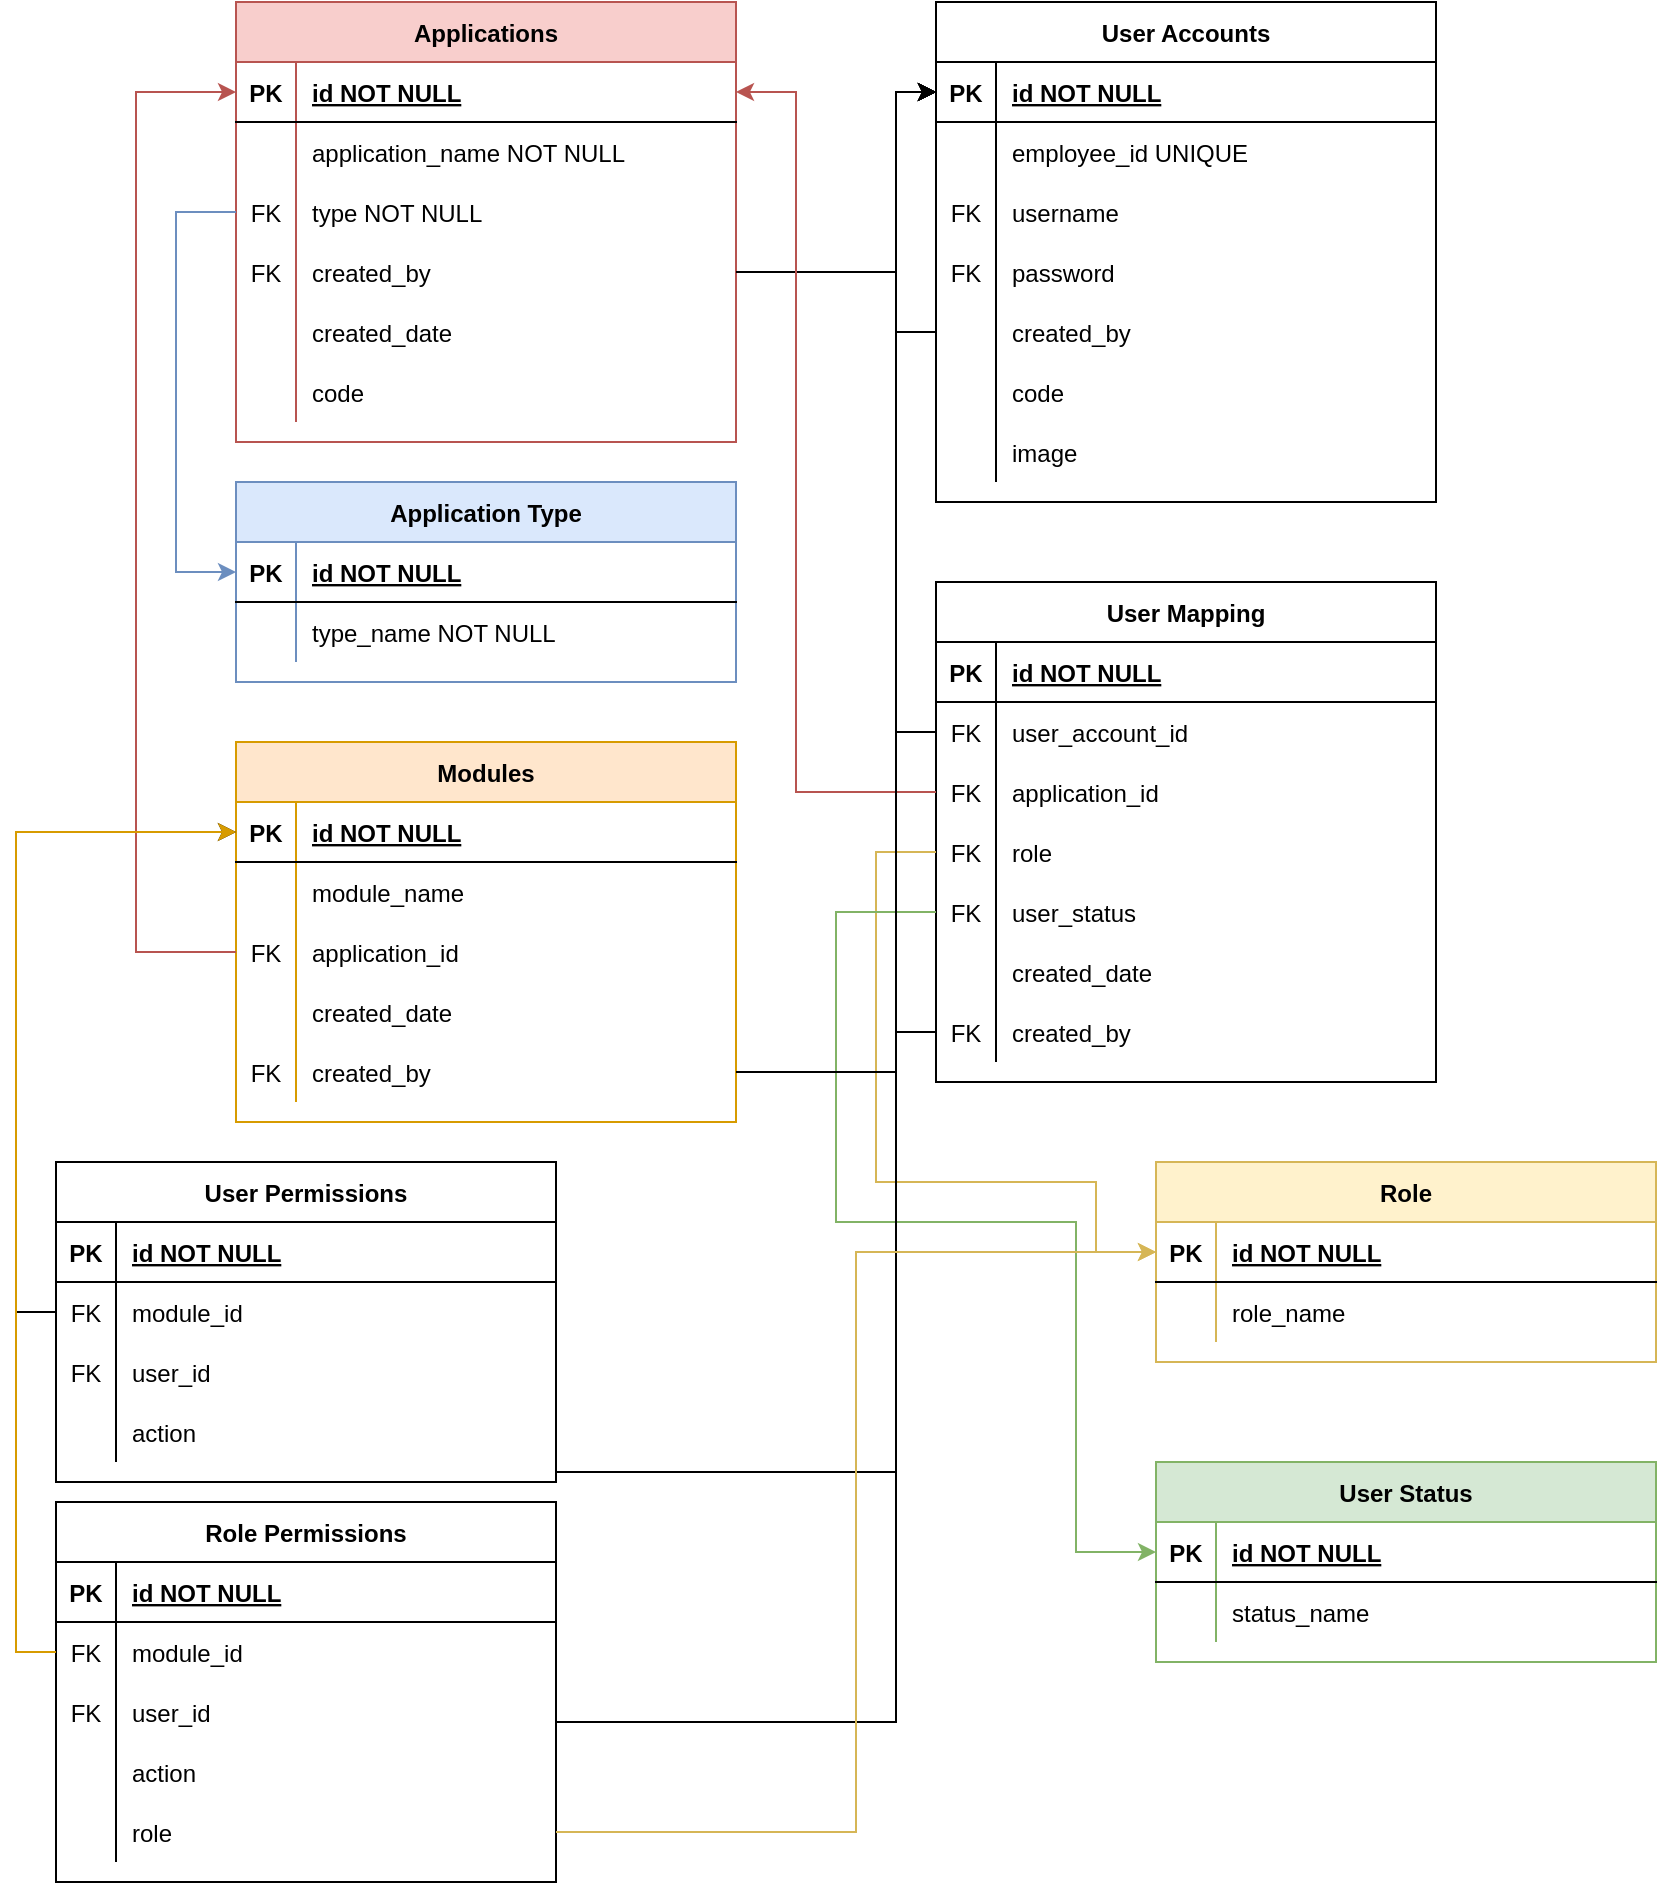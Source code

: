 <mxfile version="22.0.1" type="github">
  <diagram id="R2lEEEUBdFMjLlhIrx00" name="Page-1">
    <mxGraphModel dx="1434" dy="796" grid="1" gridSize="10" guides="1" tooltips="1" connect="1" arrows="1" fold="1" page="1" pageScale="1" pageWidth="850" pageHeight="1100" math="0" shadow="0" extFonts="Permanent Marker^https://fonts.googleapis.com/css?family=Permanent+Marker">
      <root>
        <mxCell id="0" />
        <mxCell id="1" parent="0" />
        <mxCell id="C-vyLk0tnHw3VtMMgP7b-23" value="Applications" style="shape=table;startSize=30;container=1;collapsible=1;childLayout=tableLayout;fixedRows=1;rowLines=0;fontStyle=1;align=center;resizeLast=1;fillColor=#f8cecc;strokeColor=#b85450;" parent="1" vertex="1">
          <mxGeometry x="125" y="80" width="250" height="220" as="geometry" />
        </mxCell>
        <mxCell id="C-vyLk0tnHw3VtMMgP7b-24" value="" style="shape=partialRectangle;collapsible=0;dropTarget=0;pointerEvents=0;fillColor=none;points=[[0,0.5],[1,0.5]];portConstraint=eastwest;top=0;left=0;right=0;bottom=1;" parent="C-vyLk0tnHw3VtMMgP7b-23" vertex="1">
          <mxGeometry y="30" width="250" height="30" as="geometry" />
        </mxCell>
        <mxCell id="C-vyLk0tnHw3VtMMgP7b-25" value="PK" style="shape=partialRectangle;overflow=hidden;connectable=0;fillColor=none;top=0;left=0;bottom=0;right=0;fontStyle=1;" parent="C-vyLk0tnHw3VtMMgP7b-24" vertex="1">
          <mxGeometry width="30" height="30" as="geometry">
            <mxRectangle width="30" height="30" as="alternateBounds" />
          </mxGeometry>
        </mxCell>
        <mxCell id="C-vyLk0tnHw3VtMMgP7b-26" value="id NOT NULL" style="shape=partialRectangle;overflow=hidden;connectable=0;fillColor=none;top=0;left=0;bottom=0;right=0;align=left;spacingLeft=6;fontStyle=5;" parent="C-vyLk0tnHw3VtMMgP7b-24" vertex="1">
          <mxGeometry x="30" width="220" height="30" as="geometry">
            <mxRectangle width="220" height="30" as="alternateBounds" />
          </mxGeometry>
        </mxCell>
        <mxCell id="C-vyLk0tnHw3VtMMgP7b-27" value="" style="shape=partialRectangle;collapsible=0;dropTarget=0;pointerEvents=0;fillColor=none;points=[[0,0.5],[1,0.5]];portConstraint=eastwest;top=0;left=0;right=0;bottom=0;" parent="C-vyLk0tnHw3VtMMgP7b-23" vertex="1">
          <mxGeometry y="60" width="250" height="30" as="geometry" />
        </mxCell>
        <mxCell id="C-vyLk0tnHw3VtMMgP7b-28" value="" style="shape=partialRectangle;overflow=hidden;connectable=0;fillColor=none;top=0;left=0;bottom=0;right=0;" parent="C-vyLk0tnHw3VtMMgP7b-27" vertex="1">
          <mxGeometry width="30" height="30" as="geometry">
            <mxRectangle width="30" height="30" as="alternateBounds" />
          </mxGeometry>
        </mxCell>
        <mxCell id="C-vyLk0tnHw3VtMMgP7b-29" value="application_name NOT NULL" style="shape=partialRectangle;overflow=hidden;connectable=0;fillColor=none;top=0;left=0;bottom=0;right=0;align=left;spacingLeft=6;" parent="C-vyLk0tnHw3VtMMgP7b-27" vertex="1">
          <mxGeometry x="30" width="220" height="30" as="geometry">
            <mxRectangle width="220" height="30" as="alternateBounds" />
          </mxGeometry>
        </mxCell>
        <mxCell id="BqnYQAbxCOTtQg40tBCs-1" value="" style="shape=partialRectangle;collapsible=0;dropTarget=0;pointerEvents=0;fillColor=none;points=[[0,0.5],[1,0.5]];portConstraint=eastwest;top=0;left=0;right=0;bottom=0;" vertex="1" parent="C-vyLk0tnHw3VtMMgP7b-23">
          <mxGeometry y="90" width="250" height="30" as="geometry" />
        </mxCell>
        <mxCell id="BqnYQAbxCOTtQg40tBCs-2" value="FK" style="shape=partialRectangle;overflow=hidden;connectable=0;fillColor=none;top=0;left=0;bottom=0;right=0;" vertex="1" parent="BqnYQAbxCOTtQg40tBCs-1">
          <mxGeometry width="30" height="30" as="geometry">
            <mxRectangle width="30" height="30" as="alternateBounds" />
          </mxGeometry>
        </mxCell>
        <mxCell id="BqnYQAbxCOTtQg40tBCs-3" value="type NOT NULL" style="shape=partialRectangle;overflow=hidden;connectable=0;fillColor=none;top=0;left=0;bottom=0;right=0;align=left;spacingLeft=6;" vertex="1" parent="BqnYQAbxCOTtQg40tBCs-1">
          <mxGeometry x="30" width="220" height="30" as="geometry">
            <mxRectangle width="220" height="30" as="alternateBounds" />
          </mxGeometry>
        </mxCell>
        <mxCell id="BqnYQAbxCOTtQg40tBCs-15" value="" style="shape=partialRectangle;collapsible=0;dropTarget=0;pointerEvents=0;fillColor=none;points=[[0,0.5],[1,0.5]];portConstraint=eastwest;top=0;left=0;right=0;bottom=0;" vertex="1" parent="C-vyLk0tnHw3VtMMgP7b-23">
          <mxGeometry y="120" width="250" height="30" as="geometry" />
        </mxCell>
        <mxCell id="BqnYQAbxCOTtQg40tBCs-16" value="FK" style="shape=partialRectangle;overflow=hidden;connectable=0;fillColor=none;top=0;left=0;bottom=0;right=0;" vertex="1" parent="BqnYQAbxCOTtQg40tBCs-15">
          <mxGeometry width="30" height="30" as="geometry">
            <mxRectangle width="30" height="30" as="alternateBounds" />
          </mxGeometry>
        </mxCell>
        <mxCell id="BqnYQAbxCOTtQg40tBCs-17" value="created_by" style="shape=partialRectangle;overflow=hidden;connectable=0;fillColor=none;top=0;left=0;bottom=0;right=0;align=left;spacingLeft=6;" vertex="1" parent="BqnYQAbxCOTtQg40tBCs-15">
          <mxGeometry x="30" width="220" height="30" as="geometry">
            <mxRectangle width="220" height="30" as="alternateBounds" />
          </mxGeometry>
        </mxCell>
        <mxCell id="BqnYQAbxCOTtQg40tBCs-18" value="" style="shape=partialRectangle;collapsible=0;dropTarget=0;pointerEvents=0;fillColor=none;points=[[0,0.5],[1,0.5]];portConstraint=eastwest;top=0;left=0;right=0;bottom=0;" vertex="1" parent="C-vyLk0tnHw3VtMMgP7b-23">
          <mxGeometry y="150" width="250" height="30" as="geometry" />
        </mxCell>
        <mxCell id="BqnYQAbxCOTtQg40tBCs-19" value="" style="shape=partialRectangle;overflow=hidden;connectable=0;fillColor=none;top=0;left=0;bottom=0;right=0;" vertex="1" parent="BqnYQAbxCOTtQg40tBCs-18">
          <mxGeometry width="30" height="30" as="geometry">
            <mxRectangle width="30" height="30" as="alternateBounds" />
          </mxGeometry>
        </mxCell>
        <mxCell id="BqnYQAbxCOTtQg40tBCs-20" value="created_date" style="shape=partialRectangle;overflow=hidden;connectable=0;fillColor=none;top=0;left=0;bottom=0;right=0;align=left;spacingLeft=6;" vertex="1" parent="BqnYQAbxCOTtQg40tBCs-18">
          <mxGeometry x="30" width="220" height="30" as="geometry">
            <mxRectangle width="220" height="30" as="alternateBounds" />
          </mxGeometry>
        </mxCell>
        <mxCell id="BqnYQAbxCOTtQg40tBCs-21" value="" style="shape=partialRectangle;collapsible=0;dropTarget=0;pointerEvents=0;fillColor=none;points=[[0,0.5],[1,0.5]];portConstraint=eastwest;top=0;left=0;right=0;bottom=0;" vertex="1" parent="C-vyLk0tnHw3VtMMgP7b-23">
          <mxGeometry y="180" width="250" height="30" as="geometry" />
        </mxCell>
        <mxCell id="BqnYQAbxCOTtQg40tBCs-22" value="" style="shape=partialRectangle;overflow=hidden;connectable=0;fillColor=none;top=0;left=0;bottom=0;right=0;" vertex="1" parent="BqnYQAbxCOTtQg40tBCs-21">
          <mxGeometry width="30" height="30" as="geometry">
            <mxRectangle width="30" height="30" as="alternateBounds" />
          </mxGeometry>
        </mxCell>
        <mxCell id="BqnYQAbxCOTtQg40tBCs-23" value="code" style="shape=partialRectangle;overflow=hidden;connectable=0;fillColor=none;top=0;left=0;bottom=0;right=0;align=left;spacingLeft=6;" vertex="1" parent="BqnYQAbxCOTtQg40tBCs-21">
          <mxGeometry x="30" width="220" height="30" as="geometry">
            <mxRectangle width="220" height="30" as="alternateBounds" />
          </mxGeometry>
        </mxCell>
        <mxCell id="BqnYQAbxCOTtQg40tBCs-4" value="Application Type" style="shape=table;startSize=30;container=1;collapsible=1;childLayout=tableLayout;fixedRows=1;rowLines=0;fontStyle=1;align=center;resizeLast=1;fillColor=#dae8fc;strokeColor=#6c8ebf;" vertex="1" parent="1">
          <mxGeometry x="125" y="320" width="250" height="100" as="geometry" />
        </mxCell>
        <mxCell id="BqnYQAbxCOTtQg40tBCs-5" value="" style="shape=partialRectangle;collapsible=0;dropTarget=0;pointerEvents=0;fillColor=none;points=[[0,0.5],[1,0.5]];portConstraint=eastwest;top=0;left=0;right=0;bottom=1;" vertex="1" parent="BqnYQAbxCOTtQg40tBCs-4">
          <mxGeometry y="30" width="250" height="30" as="geometry" />
        </mxCell>
        <mxCell id="BqnYQAbxCOTtQg40tBCs-6" value="PK" style="shape=partialRectangle;overflow=hidden;connectable=0;fillColor=none;top=0;left=0;bottom=0;right=0;fontStyle=1;" vertex="1" parent="BqnYQAbxCOTtQg40tBCs-5">
          <mxGeometry width="30" height="30" as="geometry">
            <mxRectangle width="30" height="30" as="alternateBounds" />
          </mxGeometry>
        </mxCell>
        <mxCell id="BqnYQAbxCOTtQg40tBCs-7" value="id NOT NULL" style="shape=partialRectangle;overflow=hidden;connectable=0;fillColor=none;top=0;left=0;bottom=0;right=0;align=left;spacingLeft=6;fontStyle=5;" vertex="1" parent="BqnYQAbxCOTtQg40tBCs-5">
          <mxGeometry x="30" width="220" height="30" as="geometry">
            <mxRectangle width="220" height="30" as="alternateBounds" />
          </mxGeometry>
        </mxCell>
        <mxCell id="BqnYQAbxCOTtQg40tBCs-8" value="" style="shape=partialRectangle;collapsible=0;dropTarget=0;pointerEvents=0;fillColor=none;points=[[0,0.5],[1,0.5]];portConstraint=eastwest;top=0;left=0;right=0;bottom=0;" vertex="1" parent="BqnYQAbxCOTtQg40tBCs-4">
          <mxGeometry y="60" width="250" height="30" as="geometry" />
        </mxCell>
        <mxCell id="BqnYQAbxCOTtQg40tBCs-9" value="" style="shape=partialRectangle;overflow=hidden;connectable=0;fillColor=none;top=0;left=0;bottom=0;right=0;" vertex="1" parent="BqnYQAbxCOTtQg40tBCs-8">
          <mxGeometry width="30" height="30" as="geometry">
            <mxRectangle width="30" height="30" as="alternateBounds" />
          </mxGeometry>
        </mxCell>
        <mxCell id="BqnYQAbxCOTtQg40tBCs-10" value="type_name NOT NULL" style="shape=partialRectangle;overflow=hidden;connectable=0;fillColor=none;top=0;left=0;bottom=0;right=0;align=left;spacingLeft=6;" vertex="1" parent="BqnYQAbxCOTtQg40tBCs-8">
          <mxGeometry x="30" width="220" height="30" as="geometry">
            <mxRectangle width="220" height="30" as="alternateBounds" />
          </mxGeometry>
        </mxCell>
        <mxCell id="BqnYQAbxCOTtQg40tBCs-14" style="edgeStyle=orthogonalEdgeStyle;rounded=0;orthogonalLoop=1;jettySize=auto;html=1;exitX=0;exitY=0.5;exitDx=0;exitDy=0;entryX=0;entryY=0.5;entryDx=0;entryDy=0;fillColor=#dae8fc;strokeColor=#6c8ebf;" edge="1" parent="1" source="BqnYQAbxCOTtQg40tBCs-1" target="BqnYQAbxCOTtQg40tBCs-5">
          <mxGeometry relative="1" as="geometry">
            <Array as="points">
              <mxPoint x="95" y="185" />
              <mxPoint x="95" y="365" />
            </Array>
          </mxGeometry>
        </mxCell>
        <mxCell id="BqnYQAbxCOTtQg40tBCs-32" value="User Accounts" style="shape=table;startSize=30;container=1;collapsible=1;childLayout=tableLayout;fixedRows=1;rowLines=0;fontStyle=1;align=center;resizeLast=1;" vertex="1" parent="1">
          <mxGeometry x="475" y="80" width="250" height="250" as="geometry" />
        </mxCell>
        <mxCell id="BqnYQAbxCOTtQg40tBCs-33" value="" style="shape=partialRectangle;collapsible=0;dropTarget=0;pointerEvents=0;fillColor=none;points=[[0,0.5],[1,0.5]];portConstraint=eastwest;top=0;left=0;right=0;bottom=1;" vertex="1" parent="BqnYQAbxCOTtQg40tBCs-32">
          <mxGeometry y="30" width="250" height="30" as="geometry" />
        </mxCell>
        <mxCell id="BqnYQAbxCOTtQg40tBCs-34" value="PK" style="shape=partialRectangle;overflow=hidden;connectable=0;fillColor=none;top=0;left=0;bottom=0;right=0;fontStyle=1;" vertex="1" parent="BqnYQAbxCOTtQg40tBCs-33">
          <mxGeometry width="30" height="30" as="geometry">
            <mxRectangle width="30" height="30" as="alternateBounds" />
          </mxGeometry>
        </mxCell>
        <mxCell id="BqnYQAbxCOTtQg40tBCs-35" value="id NOT NULL" style="shape=partialRectangle;overflow=hidden;connectable=0;fillColor=none;top=0;left=0;bottom=0;right=0;align=left;spacingLeft=6;fontStyle=5;" vertex="1" parent="BqnYQAbxCOTtQg40tBCs-33">
          <mxGeometry x="30" width="220" height="30" as="geometry">
            <mxRectangle width="220" height="30" as="alternateBounds" />
          </mxGeometry>
        </mxCell>
        <mxCell id="BqnYQAbxCOTtQg40tBCs-36" value="" style="shape=partialRectangle;collapsible=0;dropTarget=0;pointerEvents=0;fillColor=none;points=[[0,0.5],[1,0.5]];portConstraint=eastwest;top=0;left=0;right=0;bottom=0;" vertex="1" parent="BqnYQAbxCOTtQg40tBCs-32">
          <mxGeometry y="60" width="250" height="30" as="geometry" />
        </mxCell>
        <mxCell id="BqnYQAbxCOTtQg40tBCs-37" value="" style="shape=partialRectangle;overflow=hidden;connectable=0;fillColor=none;top=0;left=0;bottom=0;right=0;" vertex="1" parent="BqnYQAbxCOTtQg40tBCs-36">
          <mxGeometry width="30" height="30" as="geometry">
            <mxRectangle width="30" height="30" as="alternateBounds" />
          </mxGeometry>
        </mxCell>
        <mxCell id="BqnYQAbxCOTtQg40tBCs-38" value="employee_id UNIQUE" style="shape=partialRectangle;overflow=hidden;connectable=0;fillColor=none;top=0;left=0;bottom=0;right=0;align=left;spacingLeft=6;" vertex="1" parent="BqnYQAbxCOTtQg40tBCs-36">
          <mxGeometry x="30" width="220" height="30" as="geometry">
            <mxRectangle width="220" height="30" as="alternateBounds" />
          </mxGeometry>
        </mxCell>
        <mxCell id="BqnYQAbxCOTtQg40tBCs-39" value="" style="shape=partialRectangle;collapsible=0;dropTarget=0;pointerEvents=0;fillColor=none;points=[[0,0.5],[1,0.5]];portConstraint=eastwest;top=0;left=0;right=0;bottom=0;" vertex="1" parent="BqnYQAbxCOTtQg40tBCs-32">
          <mxGeometry y="90" width="250" height="30" as="geometry" />
        </mxCell>
        <mxCell id="BqnYQAbxCOTtQg40tBCs-40" value="FK" style="shape=partialRectangle;overflow=hidden;connectable=0;fillColor=none;top=0;left=0;bottom=0;right=0;" vertex="1" parent="BqnYQAbxCOTtQg40tBCs-39">
          <mxGeometry width="30" height="30" as="geometry">
            <mxRectangle width="30" height="30" as="alternateBounds" />
          </mxGeometry>
        </mxCell>
        <mxCell id="BqnYQAbxCOTtQg40tBCs-41" value="username    " style="shape=partialRectangle;overflow=hidden;connectable=0;fillColor=none;top=0;left=0;bottom=0;right=0;align=left;spacingLeft=6;" vertex="1" parent="BqnYQAbxCOTtQg40tBCs-39">
          <mxGeometry x="30" width="220" height="30" as="geometry">
            <mxRectangle width="220" height="30" as="alternateBounds" />
          </mxGeometry>
        </mxCell>
        <mxCell id="BqnYQAbxCOTtQg40tBCs-42" value="" style="shape=partialRectangle;collapsible=0;dropTarget=0;pointerEvents=0;fillColor=none;points=[[0,0.5],[1,0.5]];portConstraint=eastwest;top=0;left=0;right=0;bottom=0;" vertex="1" parent="BqnYQAbxCOTtQg40tBCs-32">
          <mxGeometry y="120" width="250" height="30" as="geometry" />
        </mxCell>
        <mxCell id="BqnYQAbxCOTtQg40tBCs-43" value="FK" style="shape=partialRectangle;overflow=hidden;connectable=0;fillColor=none;top=0;left=0;bottom=0;right=0;" vertex="1" parent="BqnYQAbxCOTtQg40tBCs-42">
          <mxGeometry width="30" height="30" as="geometry">
            <mxRectangle width="30" height="30" as="alternateBounds" />
          </mxGeometry>
        </mxCell>
        <mxCell id="BqnYQAbxCOTtQg40tBCs-44" value="password" style="shape=partialRectangle;overflow=hidden;connectable=0;fillColor=none;top=0;left=0;bottom=0;right=0;align=left;spacingLeft=6;" vertex="1" parent="BqnYQAbxCOTtQg40tBCs-42">
          <mxGeometry x="30" width="220" height="30" as="geometry">
            <mxRectangle width="220" height="30" as="alternateBounds" />
          </mxGeometry>
        </mxCell>
        <mxCell id="BqnYQAbxCOTtQg40tBCs-45" value="" style="shape=partialRectangle;collapsible=0;dropTarget=0;pointerEvents=0;fillColor=none;points=[[0,0.5],[1,0.5]];portConstraint=eastwest;top=0;left=0;right=0;bottom=0;" vertex="1" parent="BqnYQAbxCOTtQg40tBCs-32">
          <mxGeometry y="150" width="250" height="30" as="geometry" />
        </mxCell>
        <mxCell id="BqnYQAbxCOTtQg40tBCs-46" value="" style="shape=partialRectangle;overflow=hidden;connectable=0;fillColor=none;top=0;left=0;bottom=0;right=0;" vertex="1" parent="BqnYQAbxCOTtQg40tBCs-45">
          <mxGeometry width="30" height="30" as="geometry">
            <mxRectangle width="30" height="30" as="alternateBounds" />
          </mxGeometry>
        </mxCell>
        <mxCell id="BqnYQAbxCOTtQg40tBCs-47" value="created_by" style="shape=partialRectangle;overflow=hidden;connectable=0;fillColor=none;top=0;left=0;bottom=0;right=0;align=left;spacingLeft=6;" vertex="1" parent="BqnYQAbxCOTtQg40tBCs-45">
          <mxGeometry x="30" width="220" height="30" as="geometry">
            <mxRectangle width="220" height="30" as="alternateBounds" />
          </mxGeometry>
        </mxCell>
        <mxCell id="BqnYQAbxCOTtQg40tBCs-48" value="" style="shape=partialRectangle;collapsible=0;dropTarget=0;pointerEvents=0;fillColor=none;points=[[0,0.5],[1,0.5]];portConstraint=eastwest;top=0;left=0;right=0;bottom=0;" vertex="1" parent="BqnYQAbxCOTtQg40tBCs-32">
          <mxGeometry y="180" width="250" height="30" as="geometry" />
        </mxCell>
        <mxCell id="BqnYQAbxCOTtQg40tBCs-49" value="" style="shape=partialRectangle;overflow=hidden;connectable=0;fillColor=none;top=0;left=0;bottom=0;right=0;" vertex="1" parent="BqnYQAbxCOTtQg40tBCs-48">
          <mxGeometry width="30" height="30" as="geometry">
            <mxRectangle width="30" height="30" as="alternateBounds" />
          </mxGeometry>
        </mxCell>
        <mxCell id="BqnYQAbxCOTtQg40tBCs-50" value="code" style="shape=partialRectangle;overflow=hidden;connectable=0;fillColor=none;top=0;left=0;bottom=0;right=0;align=left;spacingLeft=6;" vertex="1" parent="BqnYQAbxCOTtQg40tBCs-48">
          <mxGeometry x="30" width="220" height="30" as="geometry">
            <mxRectangle width="220" height="30" as="alternateBounds" />
          </mxGeometry>
        </mxCell>
        <mxCell id="BqnYQAbxCOTtQg40tBCs-54" value="" style="shape=partialRectangle;collapsible=0;dropTarget=0;pointerEvents=0;fillColor=none;points=[[0,0.5],[1,0.5]];portConstraint=eastwest;top=0;left=0;right=0;bottom=0;" vertex="1" parent="BqnYQAbxCOTtQg40tBCs-32">
          <mxGeometry y="210" width="250" height="30" as="geometry" />
        </mxCell>
        <mxCell id="BqnYQAbxCOTtQg40tBCs-55" value="" style="shape=partialRectangle;overflow=hidden;connectable=0;fillColor=none;top=0;left=0;bottom=0;right=0;" vertex="1" parent="BqnYQAbxCOTtQg40tBCs-54">
          <mxGeometry width="30" height="30" as="geometry">
            <mxRectangle width="30" height="30" as="alternateBounds" />
          </mxGeometry>
        </mxCell>
        <mxCell id="BqnYQAbxCOTtQg40tBCs-56" value="image" style="shape=partialRectangle;overflow=hidden;connectable=0;fillColor=none;top=0;left=0;bottom=0;right=0;align=left;spacingLeft=6;" vertex="1" parent="BqnYQAbxCOTtQg40tBCs-54">
          <mxGeometry x="30" width="220" height="30" as="geometry">
            <mxRectangle width="220" height="30" as="alternateBounds" />
          </mxGeometry>
        </mxCell>
        <mxCell id="BqnYQAbxCOTtQg40tBCs-53" style="edgeStyle=orthogonalEdgeStyle;rounded=0;orthogonalLoop=1;jettySize=auto;html=1;exitX=0;exitY=0.5;exitDx=0;exitDy=0;entryX=0;entryY=0.5;entryDx=0;entryDy=0;" edge="1" parent="1" source="BqnYQAbxCOTtQg40tBCs-45" target="BqnYQAbxCOTtQg40tBCs-33">
          <mxGeometry relative="1" as="geometry" />
        </mxCell>
        <mxCell id="BqnYQAbxCOTtQg40tBCs-51" style="edgeStyle=orthogonalEdgeStyle;rounded=0;orthogonalLoop=1;jettySize=auto;html=1;exitX=1;exitY=0.5;exitDx=0;exitDy=0;entryX=0;entryY=0.5;entryDx=0;entryDy=0;" edge="1" parent="1" source="BqnYQAbxCOTtQg40tBCs-15" target="BqnYQAbxCOTtQg40tBCs-33">
          <mxGeometry relative="1" as="geometry">
            <Array as="points">
              <mxPoint x="455" y="215" />
              <mxPoint x="455" y="125" />
            </Array>
          </mxGeometry>
        </mxCell>
        <mxCell id="BqnYQAbxCOTtQg40tBCs-57" value="User Mapping" style="shape=table;startSize=30;container=1;collapsible=1;childLayout=tableLayout;fixedRows=1;rowLines=0;fontStyle=1;align=center;resizeLast=1;" vertex="1" parent="1">
          <mxGeometry x="475" y="370" width="250" height="250" as="geometry" />
        </mxCell>
        <mxCell id="BqnYQAbxCOTtQg40tBCs-58" value="" style="shape=partialRectangle;collapsible=0;dropTarget=0;pointerEvents=0;fillColor=none;points=[[0,0.5],[1,0.5]];portConstraint=eastwest;top=0;left=0;right=0;bottom=1;" vertex="1" parent="BqnYQAbxCOTtQg40tBCs-57">
          <mxGeometry y="30" width="250" height="30" as="geometry" />
        </mxCell>
        <mxCell id="BqnYQAbxCOTtQg40tBCs-59" value="PK" style="shape=partialRectangle;overflow=hidden;connectable=0;fillColor=none;top=0;left=0;bottom=0;right=0;fontStyle=1;" vertex="1" parent="BqnYQAbxCOTtQg40tBCs-58">
          <mxGeometry width="30" height="30" as="geometry">
            <mxRectangle width="30" height="30" as="alternateBounds" />
          </mxGeometry>
        </mxCell>
        <mxCell id="BqnYQAbxCOTtQg40tBCs-60" value="id NOT NULL" style="shape=partialRectangle;overflow=hidden;connectable=0;fillColor=none;top=0;left=0;bottom=0;right=0;align=left;spacingLeft=6;fontStyle=5;" vertex="1" parent="BqnYQAbxCOTtQg40tBCs-58">
          <mxGeometry x="30" width="220" height="30" as="geometry">
            <mxRectangle width="220" height="30" as="alternateBounds" />
          </mxGeometry>
        </mxCell>
        <mxCell id="BqnYQAbxCOTtQg40tBCs-61" value="" style="shape=partialRectangle;collapsible=0;dropTarget=0;pointerEvents=0;fillColor=none;points=[[0,0.5],[1,0.5]];portConstraint=eastwest;top=0;left=0;right=0;bottom=0;" vertex="1" parent="BqnYQAbxCOTtQg40tBCs-57">
          <mxGeometry y="60" width="250" height="30" as="geometry" />
        </mxCell>
        <mxCell id="BqnYQAbxCOTtQg40tBCs-62" value="FK" style="shape=partialRectangle;overflow=hidden;connectable=0;fillColor=none;top=0;left=0;bottom=0;right=0;" vertex="1" parent="BqnYQAbxCOTtQg40tBCs-61">
          <mxGeometry width="30" height="30" as="geometry">
            <mxRectangle width="30" height="30" as="alternateBounds" />
          </mxGeometry>
        </mxCell>
        <mxCell id="BqnYQAbxCOTtQg40tBCs-63" value="user_account_id" style="shape=partialRectangle;overflow=hidden;connectable=0;fillColor=none;top=0;left=0;bottom=0;right=0;align=left;spacingLeft=6;" vertex="1" parent="BqnYQAbxCOTtQg40tBCs-61">
          <mxGeometry x="30" width="220" height="30" as="geometry">
            <mxRectangle width="220" height="30" as="alternateBounds" />
          </mxGeometry>
        </mxCell>
        <mxCell id="BqnYQAbxCOTtQg40tBCs-64" value="" style="shape=partialRectangle;collapsible=0;dropTarget=0;pointerEvents=0;fillColor=none;points=[[0,0.5],[1,0.5]];portConstraint=eastwest;top=0;left=0;right=0;bottom=0;" vertex="1" parent="BqnYQAbxCOTtQg40tBCs-57">
          <mxGeometry y="90" width="250" height="30" as="geometry" />
        </mxCell>
        <mxCell id="BqnYQAbxCOTtQg40tBCs-65" value="FK" style="shape=partialRectangle;overflow=hidden;connectable=0;fillColor=none;top=0;left=0;bottom=0;right=0;" vertex="1" parent="BqnYQAbxCOTtQg40tBCs-64">
          <mxGeometry width="30" height="30" as="geometry">
            <mxRectangle width="30" height="30" as="alternateBounds" />
          </mxGeometry>
        </mxCell>
        <mxCell id="BqnYQAbxCOTtQg40tBCs-66" value="application_id" style="shape=partialRectangle;overflow=hidden;connectable=0;fillColor=none;top=0;left=0;bottom=0;right=0;align=left;spacingLeft=6;" vertex="1" parent="BqnYQAbxCOTtQg40tBCs-64">
          <mxGeometry x="30" width="220" height="30" as="geometry">
            <mxRectangle width="220" height="30" as="alternateBounds" />
          </mxGeometry>
        </mxCell>
        <mxCell id="BqnYQAbxCOTtQg40tBCs-67" value="" style="shape=partialRectangle;collapsible=0;dropTarget=0;pointerEvents=0;fillColor=none;points=[[0,0.5],[1,0.5]];portConstraint=eastwest;top=0;left=0;right=0;bottom=0;" vertex="1" parent="BqnYQAbxCOTtQg40tBCs-57">
          <mxGeometry y="120" width="250" height="30" as="geometry" />
        </mxCell>
        <mxCell id="BqnYQAbxCOTtQg40tBCs-68" value="FK" style="shape=partialRectangle;overflow=hidden;connectable=0;fillColor=none;top=0;left=0;bottom=0;right=0;" vertex="1" parent="BqnYQAbxCOTtQg40tBCs-67">
          <mxGeometry width="30" height="30" as="geometry">
            <mxRectangle width="30" height="30" as="alternateBounds" />
          </mxGeometry>
        </mxCell>
        <mxCell id="BqnYQAbxCOTtQg40tBCs-69" value="role" style="shape=partialRectangle;overflow=hidden;connectable=0;fillColor=none;top=0;left=0;bottom=0;right=0;align=left;spacingLeft=6;" vertex="1" parent="BqnYQAbxCOTtQg40tBCs-67">
          <mxGeometry x="30" width="220" height="30" as="geometry">
            <mxRectangle width="220" height="30" as="alternateBounds" />
          </mxGeometry>
        </mxCell>
        <mxCell id="BqnYQAbxCOTtQg40tBCs-70" value="" style="shape=partialRectangle;collapsible=0;dropTarget=0;pointerEvents=0;fillColor=none;points=[[0,0.5],[1,0.5]];portConstraint=eastwest;top=0;left=0;right=0;bottom=0;" vertex="1" parent="BqnYQAbxCOTtQg40tBCs-57">
          <mxGeometry y="150" width="250" height="30" as="geometry" />
        </mxCell>
        <mxCell id="BqnYQAbxCOTtQg40tBCs-71" value="FK" style="shape=partialRectangle;overflow=hidden;connectable=0;fillColor=none;top=0;left=0;bottom=0;right=0;" vertex="1" parent="BqnYQAbxCOTtQg40tBCs-70">
          <mxGeometry width="30" height="30" as="geometry">
            <mxRectangle width="30" height="30" as="alternateBounds" />
          </mxGeometry>
        </mxCell>
        <mxCell id="BqnYQAbxCOTtQg40tBCs-72" value="user_status" style="shape=partialRectangle;overflow=hidden;connectable=0;fillColor=none;top=0;left=0;bottom=0;right=0;align=left;spacingLeft=6;" vertex="1" parent="BqnYQAbxCOTtQg40tBCs-70">
          <mxGeometry x="30" width="220" height="30" as="geometry">
            <mxRectangle width="220" height="30" as="alternateBounds" />
          </mxGeometry>
        </mxCell>
        <mxCell id="BqnYQAbxCOTtQg40tBCs-73" value="" style="shape=partialRectangle;collapsible=0;dropTarget=0;pointerEvents=0;fillColor=none;points=[[0,0.5],[1,0.5]];portConstraint=eastwest;top=0;left=0;right=0;bottom=0;" vertex="1" parent="BqnYQAbxCOTtQg40tBCs-57">
          <mxGeometry y="180" width="250" height="30" as="geometry" />
        </mxCell>
        <mxCell id="BqnYQAbxCOTtQg40tBCs-74" value="" style="shape=partialRectangle;overflow=hidden;connectable=0;fillColor=none;top=0;left=0;bottom=0;right=0;" vertex="1" parent="BqnYQAbxCOTtQg40tBCs-73">
          <mxGeometry width="30" height="30" as="geometry">
            <mxRectangle width="30" height="30" as="alternateBounds" />
          </mxGeometry>
        </mxCell>
        <mxCell id="BqnYQAbxCOTtQg40tBCs-75" value="created_date" style="shape=partialRectangle;overflow=hidden;connectable=0;fillColor=none;top=0;left=0;bottom=0;right=0;align=left;spacingLeft=6;" vertex="1" parent="BqnYQAbxCOTtQg40tBCs-73">
          <mxGeometry x="30" width="220" height="30" as="geometry">
            <mxRectangle width="220" height="30" as="alternateBounds" />
          </mxGeometry>
        </mxCell>
        <mxCell id="BqnYQAbxCOTtQg40tBCs-76" value="" style="shape=partialRectangle;collapsible=0;dropTarget=0;pointerEvents=0;fillColor=none;points=[[0,0.5],[1,0.5]];portConstraint=eastwest;top=0;left=0;right=0;bottom=0;" vertex="1" parent="BqnYQAbxCOTtQg40tBCs-57">
          <mxGeometry y="210" width="250" height="30" as="geometry" />
        </mxCell>
        <mxCell id="BqnYQAbxCOTtQg40tBCs-77" value="FK" style="shape=partialRectangle;overflow=hidden;connectable=0;fillColor=none;top=0;left=0;bottom=0;right=0;" vertex="1" parent="BqnYQAbxCOTtQg40tBCs-76">
          <mxGeometry width="30" height="30" as="geometry">
            <mxRectangle width="30" height="30" as="alternateBounds" />
          </mxGeometry>
        </mxCell>
        <mxCell id="BqnYQAbxCOTtQg40tBCs-78" value="created_by" style="shape=partialRectangle;overflow=hidden;connectable=0;fillColor=none;top=0;left=0;bottom=0;right=0;align=left;spacingLeft=6;" vertex="1" parent="BqnYQAbxCOTtQg40tBCs-76">
          <mxGeometry x="30" width="220" height="30" as="geometry">
            <mxRectangle width="220" height="30" as="alternateBounds" />
          </mxGeometry>
        </mxCell>
        <mxCell id="BqnYQAbxCOTtQg40tBCs-79" style="edgeStyle=orthogonalEdgeStyle;rounded=0;orthogonalLoop=1;jettySize=auto;html=1;exitX=0;exitY=0.5;exitDx=0;exitDy=0;entryX=0;entryY=0.5;entryDx=0;entryDy=0;" edge="1" parent="1" source="BqnYQAbxCOTtQg40tBCs-61" target="BqnYQAbxCOTtQg40tBCs-33">
          <mxGeometry relative="1" as="geometry" />
        </mxCell>
        <mxCell id="BqnYQAbxCOTtQg40tBCs-80" style="edgeStyle=orthogonalEdgeStyle;rounded=0;orthogonalLoop=1;jettySize=auto;html=1;exitX=0;exitY=0.5;exitDx=0;exitDy=0;entryX=1;entryY=0.5;entryDx=0;entryDy=0;fillColor=#f8cecc;strokeColor=#b85450;" edge="1" parent="1" source="BqnYQAbxCOTtQg40tBCs-64" target="C-vyLk0tnHw3VtMMgP7b-24">
          <mxGeometry relative="1" as="geometry">
            <Array as="points">
              <mxPoint x="405" y="475" />
              <mxPoint x="405" y="125" />
            </Array>
          </mxGeometry>
        </mxCell>
        <mxCell id="BqnYQAbxCOTtQg40tBCs-81" value="Role" style="shape=table;startSize=30;container=1;collapsible=1;childLayout=tableLayout;fixedRows=1;rowLines=0;fontStyle=1;align=center;resizeLast=1;fillColor=#fff2cc;strokeColor=#d6b656;" vertex="1" parent="1">
          <mxGeometry x="585" y="660" width="250" height="100" as="geometry" />
        </mxCell>
        <mxCell id="BqnYQAbxCOTtQg40tBCs-82" value="" style="shape=partialRectangle;collapsible=0;dropTarget=0;pointerEvents=0;fillColor=none;points=[[0,0.5],[1,0.5]];portConstraint=eastwest;top=0;left=0;right=0;bottom=1;" vertex="1" parent="BqnYQAbxCOTtQg40tBCs-81">
          <mxGeometry y="30" width="250" height="30" as="geometry" />
        </mxCell>
        <mxCell id="BqnYQAbxCOTtQg40tBCs-83" value="PK" style="shape=partialRectangle;overflow=hidden;connectable=0;fillColor=none;top=0;left=0;bottom=0;right=0;fontStyle=1;" vertex="1" parent="BqnYQAbxCOTtQg40tBCs-82">
          <mxGeometry width="30" height="30" as="geometry">
            <mxRectangle width="30" height="30" as="alternateBounds" />
          </mxGeometry>
        </mxCell>
        <mxCell id="BqnYQAbxCOTtQg40tBCs-84" value="id NOT NULL" style="shape=partialRectangle;overflow=hidden;connectable=0;fillColor=none;top=0;left=0;bottom=0;right=0;align=left;spacingLeft=6;fontStyle=5;" vertex="1" parent="BqnYQAbxCOTtQg40tBCs-82">
          <mxGeometry x="30" width="220" height="30" as="geometry">
            <mxRectangle width="220" height="30" as="alternateBounds" />
          </mxGeometry>
        </mxCell>
        <mxCell id="BqnYQAbxCOTtQg40tBCs-85" value="" style="shape=partialRectangle;collapsible=0;dropTarget=0;pointerEvents=0;fillColor=none;points=[[0,0.5],[1,0.5]];portConstraint=eastwest;top=0;left=0;right=0;bottom=0;" vertex="1" parent="BqnYQAbxCOTtQg40tBCs-81">
          <mxGeometry y="60" width="250" height="30" as="geometry" />
        </mxCell>
        <mxCell id="BqnYQAbxCOTtQg40tBCs-86" value="" style="shape=partialRectangle;overflow=hidden;connectable=0;fillColor=none;top=0;left=0;bottom=0;right=0;" vertex="1" parent="BqnYQAbxCOTtQg40tBCs-85">
          <mxGeometry width="30" height="30" as="geometry">
            <mxRectangle width="30" height="30" as="alternateBounds" />
          </mxGeometry>
        </mxCell>
        <mxCell id="BqnYQAbxCOTtQg40tBCs-87" value="role_name" style="shape=partialRectangle;overflow=hidden;connectable=0;fillColor=none;top=0;left=0;bottom=0;right=0;align=left;spacingLeft=6;" vertex="1" parent="BqnYQAbxCOTtQg40tBCs-85">
          <mxGeometry x="30" width="220" height="30" as="geometry">
            <mxRectangle width="220" height="30" as="alternateBounds" />
          </mxGeometry>
        </mxCell>
        <mxCell id="BqnYQAbxCOTtQg40tBCs-88" style="edgeStyle=orthogonalEdgeStyle;rounded=0;orthogonalLoop=1;jettySize=auto;html=1;exitX=0;exitY=0.5;exitDx=0;exitDy=0;entryX=0;entryY=0.5;entryDx=0;entryDy=0;fillColor=#fff2cc;strokeColor=#d6b656;" edge="1" parent="1" source="BqnYQAbxCOTtQg40tBCs-67" target="BqnYQAbxCOTtQg40tBCs-82">
          <mxGeometry relative="1" as="geometry">
            <Array as="points">
              <mxPoint x="445" y="505" />
              <mxPoint x="445" y="670" />
              <mxPoint x="555" y="670" />
              <mxPoint x="555" y="705" />
            </Array>
          </mxGeometry>
        </mxCell>
        <mxCell id="BqnYQAbxCOTtQg40tBCs-89" style="edgeStyle=orthogonalEdgeStyle;rounded=0;orthogonalLoop=1;jettySize=auto;html=1;exitX=0;exitY=0.5;exitDx=0;exitDy=0;entryX=0;entryY=0.5;entryDx=0;entryDy=0;" edge="1" parent="1" source="BqnYQAbxCOTtQg40tBCs-76" target="BqnYQAbxCOTtQg40tBCs-33">
          <mxGeometry relative="1" as="geometry" />
        </mxCell>
        <mxCell id="BqnYQAbxCOTtQg40tBCs-90" value="User Status" style="shape=table;startSize=30;container=1;collapsible=1;childLayout=tableLayout;fixedRows=1;rowLines=0;fontStyle=1;align=center;resizeLast=1;fillColor=#d5e8d4;strokeColor=#82b366;" vertex="1" parent="1">
          <mxGeometry x="585" y="810" width="250" height="100" as="geometry" />
        </mxCell>
        <mxCell id="BqnYQAbxCOTtQg40tBCs-91" value="" style="shape=partialRectangle;collapsible=0;dropTarget=0;pointerEvents=0;fillColor=none;points=[[0,0.5],[1,0.5]];portConstraint=eastwest;top=0;left=0;right=0;bottom=1;" vertex="1" parent="BqnYQAbxCOTtQg40tBCs-90">
          <mxGeometry y="30" width="250" height="30" as="geometry" />
        </mxCell>
        <mxCell id="BqnYQAbxCOTtQg40tBCs-92" value="PK" style="shape=partialRectangle;overflow=hidden;connectable=0;fillColor=none;top=0;left=0;bottom=0;right=0;fontStyle=1;" vertex="1" parent="BqnYQAbxCOTtQg40tBCs-91">
          <mxGeometry width="30" height="30" as="geometry">
            <mxRectangle width="30" height="30" as="alternateBounds" />
          </mxGeometry>
        </mxCell>
        <mxCell id="BqnYQAbxCOTtQg40tBCs-93" value="id NOT NULL" style="shape=partialRectangle;overflow=hidden;connectable=0;fillColor=none;top=0;left=0;bottom=0;right=0;align=left;spacingLeft=6;fontStyle=5;" vertex="1" parent="BqnYQAbxCOTtQg40tBCs-91">
          <mxGeometry x="30" width="220" height="30" as="geometry">
            <mxRectangle width="220" height="30" as="alternateBounds" />
          </mxGeometry>
        </mxCell>
        <mxCell id="BqnYQAbxCOTtQg40tBCs-94" value="" style="shape=partialRectangle;collapsible=0;dropTarget=0;pointerEvents=0;fillColor=none;points=[[0,0.5],[1,0.5]];portConstraint=eastwest;top=0;left=0;right=0;bottom=0;" vertex="1" parent="BqnYQAbxCOTtQg40tBCs-90">
          <mxGeometry y="60" width="250" height="30" as="geometry" />
        </mxCell>
        <mxCell id="BqnYQAbxCOTtQg40tBCs-95" value="" style="shape=partialRectangle;overflow=hidden;connectable=0;fillColor=none;top=0;left=0;bottom=0;right=0;" vertex="1" parent="BqnYQAbxCOTtQg40tBCs-94">
          <mxGeometry width="30" height="30" as="geometry">
            <mxRectangle width="30" height="30" as="alternateBounds" />
          </mxGeometry>
        </mxCell>
        <mxCell id="BqnYQAbxCOTtQg40tBCs-96" value="status_name" style="shape=partialRectangle;overflow=hidden;connectable=0;fillColor=none;top=0;left=0;bottom=0;right=0;align=left;spacingLeft=6;" vertex="1" parent="BqnYQAbxCOTtQg40tBCs-94">
          <mxGeometry x="30" width="220" height="30" as="geometry">
            <mxRectangle width="220" height="30" as="alternateBounds" />
          </mxGeometry>
        </mxCell>
        <mxCell id="BqnYQAbxCOTtQg40tBCs-97" style="edgeStyle=orthogonalEdgeStyle;rounded=0;orthogonalLoop=1;jettySize=auto;html=1;exitX=0;exitY=0.5;exitDx=0;exitDy=0;entryX=0;entryY=0.5;entryDx=0;entryDy=0;fillColor=#d5e8d4;strokeColor=#82b366;" edge="1" parent="1" source="BqnYQAbxCOTtQg40tBCs-70" target="BqnYQAbxCOTtQg40tBCs-91">
          <mxGeometry relative="1" as="geometry">
            <Array as="points">
              <mxPoint x="425" y="535" />
              <mxPoint x="425" y="690" />
              <mxPoint x="545" y="690" />
              <mxPoint x="545" y="855" />
            </Array>
          </mxGeometry>
        </mxCell>
        <mxCell id="BqnYQAbxCOTtQg40tBCs-98" value="Modules" style="shape=table;startSize=30;container=1;collapsible=1;childLayout=tableLayout;fixedRows=1;rowLines=0;fontStyle=1;align=center;resizeLast=1;fillColor=#ffe6cc;strokeColor=#d79b00;" vertex="1" parent="1">
          <mxGeometry x="125" y="450" width="250" height="190" as="geometry" />
        </mxCell>
        <mxCell id="BqnYQAbxCOTtQg40tBCs-99" value="" style="shape=partialRectangle;collapsible=0;dropTarget=0;pointerEvents=0;fillColor=none;points=[[0,0.5],[1,0.5]];portConstraint=eastwest;top=0;left=0;right=0;bottom=1;" vertex="1" parent="BqnYQAbxCOTtQg40tBCs-98">
          <mxGeometry y="30" width="250" height="30" as="geometry" />
        </mxCell>
        <mxCell id="BqnYQAbxCOTtQg40tBCs-100" value="PK" style="shape=partialRectangle;overflow=hidden;connectable=0;fillColor=none;top=0;left=0;bottom=0;right=0;fontStyle=1;" vertex="1" parent="BqnYQAbxCOTtQg40tBCs-99">
          <mxGeometry width="30" height="30" as="geometry">
            <mxRectangle width="30" height="30" as="alternateBounds" />
          </mxGeometry>
        </mxCell>
        <mxCell id="BqnYQAbxCOTtQg40tBCs-101" value="id NOT NULL" style="shape=partialRectangle;overflow=hidden;connectable=0;fillColor=none;top=0;left=0;bottom=0;right=0;align=left;spacingLeft=6;fontStyle=5;" vertex="1" parent="BqnYQAbxCOTtQg40tBCs-99">
          <mxGeometry x="30" width="220" height="30" as="geometry">
            <mxRectangle width="220" height="30" as="alternateBounds" />
          </mxGeometry>
        </mxCell>
        <mxCell id="BqnYQAbxCOTtQg40tBCs-102" value="" style="shape=partialRectangle;collapsible=0;dropTarget=0;pointerEvents=0;fillColor=none;points=[[0,0.5],[1,0.5]];portConstraint=eastwest;top=0;left=0;right=0;bottom=0;" vertex="1" parent="BqnYQAbxCOTtQg40tBCs-98">
          <mxGeometry y="60" width="250" height="30" as="geometry" />
        </mxCell>
        <mxCell id="BqnYQAbxCOTtQg40tBCs-103" value="" style="shape=partialRectangle;overflow=hidden;connectable=0;fillColor=none;top=0;left=0;bottom=0;right=0;" vertex="1" parent="BqnYQAbxCOTtQg40tBCs-102">
          <mxGeometry width="30" height="30" as="geometry">
            <mxRectangle width="30" height="30" as="alternateBounds" />
          </mxGeometry>
        </mxCell>
        <mxCell id="BqnYQAbxCOTtQg40tBCs-104" value="module_name" style="shape=partialRectangle;overflow=hidden;connectable=0;fillColor=none;top=0;left=0;bottom=0;right=0;align=left;spacingLeft=6;" vertex="1" parent="BqnYQAbxCOTtQg40tBCs-102">
          <mxGeometry x="30" width="220" height="30" as="geometry">
            <mxRectangle width="220" height="30" as="alternateBounds" />
          </mxGeometry>
        </mxCell>
        <mxCell id="BqnYQAbxCOTtQg40tBCs-105" value="" style="shape=partialRectangle;collapsible=0;dropTarget=0;pointerEvents=0;fillColor=none;points=[[0,0.5],[1,0.5]];portConstraint=eastwest;top=0;left=0;right=0;bottom=0;" vertex="1" parent="BqnYQAbxCOTtQg40tBCs-98">
          <mxGeometry y="90" width="250" height="30" as="geometry" />
        </mxCell>
        <mxCell id="BqnYQAbxCOTtQg40tBCs-106" value="FK" style="shape=partialRectangle;overflow=hidden;connectable=0;fillColor=none;top=0;left=0;bottom=0;right=0;" vertex="1" parent="BqnYQAbxCOTtQg40tBCs-105">
          <mxGeometry width="30" height="30" as="geometry">
            <mxRectangle width="30" height="30" as="alternateBounds" />
          </mxGeometry>
        </mxCell>
        <mxCell id="BqnYQAbxCOTtQg40tBCs-107" value="application_id" style="shape=partialRectangle;overflow=hidden;connectable=0;fillColor=none;top=0;left=0;bottom=0;right=0;align=left;spacingLeft=6;" vertex="1" parent="BqnYQAbxCOTtQg40tBCs-105">
          <mxGeometry x="30" width="220" height="30" as="geometry">
            <mxRectangle width="220" height="30" as="alternateBounds" />
          </mxGeometry>
        </mxCell>
        <mxCell id="BqnYQAbxCOTtQg40tBCs-108" value="" style="shape=partialRectangle;collapsible=0;dropTarget=0;pointerEvents=0;fillColor=none;points=[[0,0.5],[1,0.5]];portConstraint=eastwest;top=0;left=0;right=0;bottom=0;" vertex="1" parent="BqnYQAbxCOTtQg40tBCs-98">
          <mxGeometry y="120" width="250" height="30" as="geometry" />
        </mxCell>
        <mxCell id="BqnYQAbxCOTtQg40tBCs-109" value="" style="shape=partialRectangle;overflow=hidden;connectable=0;fillColor=none;top=0;left=0;bottom=0;right=0;" vertex="1" parent="BqnYQAbxCOTtQg40tBCs-108">
          <mxGeometry width="30" height="30" as="geometry">
            <mxRectangle width="30" height="30" as="alternateBounds" />
          </mxGeometry>
        </mxCell>
        <mxCell id="BqnYQAbxCOTtQg40tBCs-110" value="created_date" style="shape=partialRectangle;overflow=hidden;connectable=0;fillColor=none;top=0;left=0;bottom=0;right=0;align=left;spacingLeft=6;" vertex="1" parent="BqnYQAbxCOTtQg40tBCs-108">
          <mxGeometry x="30" width="220" height="30" as="geometry">
            <mxRectangle width="220" height="30" as="alternateBounds" />
          </mxGeometry>
        </mxCell>
        <mxCell id="BqnYQAbxCOTtQg40tBCs-111" value="" style="shape=partialRectangle;collapsible=0;dropTarget=0;pointerEvents=0;fillColor=none;points=[[0,0.5],[1,0.5]];portConstraint=eastwest;top=0;left=0;right=0;bottom=0;" vertex="1" parent="BqnYQAbxCOTtQg40tBCs-98">
          <mxGeometry y="150" width="250" height="30" as="geometry" />
        </mxCell>
        <mxCell id="BqnYQAbxCOTtQg40tBCs-112" value="FK" style="shape=partialRectangle;overflow=hidden;connectable=0;fillColor=none;top=0;left=0;bottom=0;right=0;" vertex="1" parent="BqnYQAbxCOTtQg40tBCs-111">
          <mxGeometry width="30" height="30" as="geometry">
            <mxRectangle width="30" height="30" as="alternateBounds" />
          </mxGeometry>
        </mxCell>
        <mxCell id="BqnYQAbxCOTtQg40tBCs-113" value="created_by" style="shape=partialRectangle;overflow=hidden;connectable=0;fillColor=none;top=0;left=0;bottom=0;right=0;align=left;spacingLeft=6;" vertex="1" parent="BqnYQAbxCOTtQg40tBCs-111">
          <mxGeometry x="30" width="220" height="30" as="geometry">
            <mxRectangle width="220" height="30" as="alternateBounds" />
          </mxGeometry>
        </mxCell>
        <mxCell id="BqnYQAbxCOTtQg40tBCs-114" style="edgeStyle=orthogonalEdgeStyle;rounded=0;orthogonalLoop=1;jettySize=auto;html=1;exitX=1;exitY=0.5;exitDx=0;exitDy=0;entryX=0;entryY=0.5;entryDx=0;entryDy=0;" edge="1" parent="1" source="BqnYQAbxCOTtQg40tBCs-111" target="BqnYQAbxCOTtQg40tBCs-33">
          <mxGeometry relative="1" as="geometry">
            <Array as="points">
              <mxPoint x="455" y="615" />
              <mxPoint x="455" y="125" />
            </Array>
          </mxGeometry>
        </mxCell>
        <mxCell id="BqnYQAbxCOTtQg40tBCs-115" style="edgeStyle=orthogonalEdgeStyle;rounded=0;orthogonalLoop=1;jettySize=auto;html=1;exitX=0;exitY=0.5;exitDx=0;exitDy=0;entryX=0;entryY=0.5;entryDx=0;entryDy=0;fillColor=#f8cecc;strokeColor=#b85450;" edge="1" parent="1" source="BqnYQAbxCOTtQg40tBCs-105" target="C-vyLk0tnHw3VtMMgP7b-24">
          <mxGeometry relative="1" as="geometry">
            <Array as="points">
              <mxPoint x="75" y="555" />
              <mxPoint x="75" y="125" />
            </Array>
          </mxGeometry>
        </mxCell>
        <mxCell id="BqnYQAbxCOTtQg40tBCs-116" value="User Permissions" style="shape=table;startSize=30;container=1;collapsible=1;childLayout=tableLayout;fixedRows=1;rowLines=0;fontStyle=1;align=center;resizeLast=1;" vertex="1" parent="1">
          <mxGeometry x="35" y="660" width="250" height="160" as="geometry" />
        </mxCell>
        <mxCell id="BqnYQAbxCOTtQg40tBCs-117" value="" style="shape=partialRectangle;collapsible=0;dropTarget=0;pointerEvents=0;fillColor=none;points=[[0,0.5],[1,0.5]];portConstraint=eastwest;top=0;left=0;right=0;bottom=1;" vertex="1" parent="BqnYQAbxCOTtQg40tBCs-116">
          <mxGeometry y="30" width="250" height="30" as="geometry" />
        </mxCell>
        <mxCell id="BqnYQAbxCOTtQg40tBCs-118" value="PK" style="shape=partialRectangle;overflow=hidden;connectable=0;fillColor=none;top=0;left=0;bottom=0;right=0;fontStyle=1;" vertex="1" parent="BqnYQAbxCOTtQg40tBCs-117">
          <mxGeometry width="30" height="30" as="geometry">
            <mxRectangle width="30" height="30" as="alternateBounds" />
          </mxGeometry>
        </mxCell>
        <mxCell id="BqnYQAbxCOTtQg40tBCs-119" value="id NOT NULL" style="shape=partialRectangle;overflow=hidden;connectable=0;fillColor=none;top=0;left=0;bottom=0;right=0;align=left;spacingLeft=6;fontStyle=5;" vertex="1" parent="BqnYQAbxCOTtQg40tBCs-117">
          <mxGeometry x="30" width="220" height="30" as="geometry">
            <mxRectangle width="220" height="30" as="alternateBounds" />
          </mxGeometry>
        </mxCell>
        <mxCell id="BqnYQAbxCOTtQg40tBCs-120" value="" style="shape=partialRectangle;collapsible=0;dropTarget=0;pointerEvents=0;fillColor=none;points=[[0,0.5],[1,0.5]];portConstraint=eastwest;top=0;left=0;right=0;bottom=0;" vertex="1" parent="BqnYQAbxCOTtQg40tBCs-116">
          <mxGeometry y="60" width="250" height="30" as="geometry" />
        </mxCell>
        <mxCell id="BqnYQAbxCOTtQg40tBCs-121" value="FK" style="shape=partialRectangle;overflow=hidden;connectable=0;fillColor=none;top=0;left=0;bottom=0;right=0;" vertex="1" parent="BqnYQAbxCOTtQg40tBCs-120">
          <mxGeometry width="30" height="30" as="geometry">
            <mxRectangle width="30" height="30" as="alternateBounds" />
          </mxGeometry>
        </mxCell>
        <mxCell id="BqnYQAbxCOTtQg40tBCs-122" value="module_id" style="shape=partialRectangle;overflow=hidden;connectable=0;fillColor=none;top=0;left=0;bottom=0;right=0;align=left;spacingLeft=6;" vertex="1" parent="BqnYQAbxCOTtQg40tBCs-120">
          <mxGeometry x="30" width="220" height="30" as="geometry">
            <mxRectangle width="220" height="30" as="alternateBounds" />
          </mxGeometry>
        </mxCell>
        <mxCell id="BqnYQAbxCOTtQg40tBCs-123" value="" style="shape=partialRectangle;collapsible=0;dropTarget=0;pointerEvents=0;fillColor=none;points=[[0,0.5],[1,0.5]];portConstraint=eastwest;top=0;left=0;right=0;bottom=0;" vertex="1" parent="BqnYQAbxCOTtQg40tBCs-116">
          <mxGeometry y="90" width="250" height="30" as="geometry" />
        </mxCell>
        <mxCell id="BqnYQAbxCOTtQg40tBCs-124" value="FK" style="shape=partialRectangle;overflow=hidden;connectable=0;fillColor=none;top=0;left=0;bottom=0;right=0;" vertex="1" parent="BqnYQAbxCOTtQg40tBCs-123">
          <mxGeometry width="30" height="30" as="geometry">
            <mxRectangle width="30" height="30" as="alternateBounds" />
          </mxGeometry>
        </mxCell>
        <mxCell id="BqnYQAbxCOTtQg40tBCs-125" value="user_id" style="shape=partialRectangle;overflow=hidden;connectable=0;fillColor=none;top=0;left=0;bottom=0;right=0;align=left;spacingLeft=6;" vertex="1" parent="BqnYQAbxCOTtQg40tBCs-123">
          <mxGeometry x="30" width="220" height="30" as="geometry">
            <mxRectangle width="220" height="30" as="alternateBounds" />
          </mxGeometry>
        </mxCell>
        <mxCell id="BqnYQAbxCOTtQg40tBCs-129" value="" style="shape=partialRectangle;collapsible=0;dropTarget=0;pointerEvents=0;fillColor=none;points=[[0,0.5],[1,0.5]];portConstraint=eastwest;top=0;left=0;right=0;bottom=0;" vertex="1" parent="BqnYQAbxCOTtQg40tBCs-116">
          <mxGeometry y="120" width="250" height="30" as="geometry" />
        </mxCell>
        <mxCell id="BqnYQAbxCOTtQg40tBCs-130" value="" style="shape=partialRectangle;overflow=hidden;connectable=0;fillColor=none;top=0;left=0;bottom=0;right=0;" vertex="1" parent="BqnYQAbxCOTtQg40tBCs-129">
          <mxGeometry width="30" height="30" as="geometry">
            <mxRectangle width="30" height="30" as="alternateBounds" />
          </mxGeometry>
        </mxCell>
        <mxCell id="BqnYQAbxCOTtQg40tBCs-131" value="action" style="shape=partialRectangle;overflow=hidden;connectable=0;fillColor=none;top=0;left=0;bottom=0;right=0;align=left;spacingLeft=6;" vertex="1" parent="BqnYQAbxCOTtQg40tBCs-129">
          <mxGeometry x="30" width="220" height="30" as="geometry">
            <mxRectangle width="220" height="30" as="alternateBounds" />
          </mxGeometry>
        </mxCell>
        <mxCell id="BqnYQAbxCOTtQg40tBCs-132" style="edgeStyle=orthogonalEdgeStyle;rounded=0;orthogonalLoop=1;jettySize=auto;html=1;exitX=0;exitY=0.5;exitDx=0;exitDy=0;entryX=0;entryY=0.5;entryDx=0;entryDy=0;" edge="1" parent="1" source="BqnYQAbxCOTtQg40tBCs-120" target="BqnYQAbxCOTtQg40tBCs-99">
          <mxGeometry relative="1" as="geometry" />
        </mxCell>
        <mxCell id="BqnYQAbxCOTtQg40tBCs-133" style="edgeStyle=orthogonalEdgeStyle;rounded=0;orthogonalLoop=1;jettySize=auto;html=1;exitX=1;exitY=0.5;exitDx=0;exitDy=0;entryX=0;entryY=0.5;entryDx=0;entryDy=0;" edge="1" parent="1" source="BqnYQAbxCOTtQg40tBCs-123" target="BqnYQAbxCOTtQg40tBCs-33">
          <mxGeometry relative="1" as="geometry">
            <Array as="points">
              <mxPoint x="455" y="815" />
              <mxPoint x="455" y="125" />
            </Array>
          </mxGeometry>
        </mxCell>
        <mxCell id="BqnYQAbxCOTtQg40tBCs-134" value="Role Permissions" style="shape=table;startSize=30;container=1;collapsible=1;childLayout=tableLayout;fixedRows=1;rowLines=0;fontStyle=1;align=center;resizeLast=1;" vertex="1" parent="1">
          <mxGeometry x="35" y="830" width="250" height="190" as="geometry" />
        </mxCell>
        <mxCell id="BqnYQAbxCOTtQg40tBCs-135" value="" style="shape=partialRectangle;collapsible=0;dropTarget=0;pointerEvents=0;fillColor=none;points=[[0,0.5],[1,0.5]];portConstraint=eastwest;top=0;left=0;right=0;bottom=1;" vertex="1" parent="BqnYQAbxCOTtQg40tBCs-134">
          <mxGeometry y="30" width="250" height="30" as="geometry" />
        </mxCell>
        <mxCell id="BqnYQAbxCOTtQg40tBCs-136" value="PK" style="shape=partialRectangle;overflow=hidden;connectable=0;fillColor=none;top=0;left=0;bottom=0;right=0;fontStyle=1;" vertex="1" parent="BqnYQAbxCOTtQg40tBCs-135">
          <mxGeometry width="30" height="30" as="geometry">
            <mxRectangle width="30" height="30" as="alternateBounds" />
          </mxGeometry>
        </mxCell>
        <mxCell id="BqnYQAbxCOTtQg40tBCs-137" value="id NOT NULL" style="shape=partialRectangle;overflow=hidden;connectable=0;fillColor=none;top=0;left=0;bottom=0;right=0;align=left;spacingLeft=6;fontStyle=5;" vertex="1" parent="BqnYQAbxCOTtQg40tBCs-135">
          <mxGeometry x="30" width="220" height="30" as="geometry">
            <mxRectangle width="220" height="30" as="alternateBounds" />
          </mxGeometry>
        </mxCell>
        <mxCell id="BqnYQAbxCOTtQg40tBCs-138" value="" style="shape=partialRectangle;collapsible=0;dropTarget=0;pointerEvents=0;fillColor=none;points=[[0,0.5],[1,0.5]];portConstraint=eastwest;top=0;left=0;right=0;bottom=0;" vertex="1" parent="BqnYQAbxCOTtQg40tBCs-134">
          <mxGeometry y="60" width="250" height="30" as="geometry" />
        </mxCell>
        <mxCell id="BqnYQAbxCOTtQg40tBCs-139" value="FK" style="shape=partialRectangle;overflow=hidden;connectable=0;fillColor=none;top=0;left=0;bottom=0;right=0;" vertex="1" parent="BqnYQAbxCOTtQg40tBCs-138">
          <mxGeometry width="30" height="30" as="geometry">
            <mxRectangle width="30" height="30" as="alternateBounds" />
          </mxGeometry>
        </mxCell>
        <mxCell id="BqnYQAbxCOTtQg40tBCs-140" value="module_id" style="shape=partialRectangle;overflow=hidden;connectable=0;fillColor=none;top=0;left=0;bottom=0;right=0;align=left;spacingLeft=6;" vertex="1" parent="BqnYQAbxCOTtQg40tBCs-138">
          <mxGeometry x="30" width="220" height="30" as="geometry">
            <mxRectangle width="220" height="30" as="alternateBounds" />
          </mxGeometry>
        </mxCell>
        <mxCell id="BqnYQAbxCOTtQg40tBCs-141" value="" style="shape=partialRectangle;collapsible=0;dropTarget=0;pointerEvents=0;fillColor=none;points=[[0,0.5],[1,0.5]];portConstraint=eastwest;top=0;left=0;right=0;bottom=0;" vertex="1" parent="BqnYQAbxCOTtQg40tBCs-134">
          <mxGeometry y="90" width="250" height="30" as="geometry" />
        </mxCell>
        <mxCell id="BqnYQAbxCOTtQg40tBCs-142" value="FK" style="shape=partialRectangle;overflow=hidden;connectable=0;fillColor=none;top=0;left=0;bottom=0;right=0;" vertex="1" parent="BqnYQAbxCOTtQg40tBCs-141">
          <mxGeometry width="30" height="30" as="geometry">
            <mxRectangle width="30" height="30" as="alternateBounds" />
          </mxGeometry>
        </mxCell>
        <mxCell id="BqnYQAbxCOTtQg40tBCs-143" value="user_id" style="shape=partialRectangle;overflow=hidden;connectable=0;fillColor=none;top=0;left=0;bottom=0;right=0;align=left;spacingLeft=6;" vertex="1" parent="BqnYQAbxCOTtQg40tBCs-141">
          <mxGeometry x="30" width="220" height="30" as="geometry">
            <mxRectangle width="220" height="30" as="alternateBounds" />
          </mxGeometry>
        </mxCell>
        <mxCell id="BqnYQAbxCOTtQg40tBCs-144" value="" style="shape=partialRectangle;collapsible=0;dropTarget=0;pointerEvents=0;fillColor=none;points=[[0,0.5],[1,0.5]];portConstraint=eastwest;top=0;left=0;right=0;bottom=0;" vertex="1" parent="BqnYQAbxCOTtQg40tBCs-134">
          <mxGeometry y="120" width="250" height="30" as="geometry" />
        </mxCell>
        <mxCell id="BqnYQAbxCOTtQg40tBCs-145" value="" style="shape=partialRectangle;overflow=hidden;connectable=0;fillColor=none;top=0;left=0;bottom=0;right=0;" vertex="1" parent="BqnYQAbxCOTtQg40tBCs-144">
          <mxGeometry width="30" height="30" as="geometry">
            <mxRectangle width="30" height="30" as="alternateBounds" />
          </mxGeometry>
        </mxCell>
        <mxCell id="BqnYQAbxCOTtQg40tBCs-146" value="action" style="shape=partialRectangle;overflow=hidden;connectable=0;fillColor=none;top=0;left=0;bottom=0;right=0;align=left;spacingLeft=6;" vertex="1" parent="BqnYQAbxCOTtQg40tBCs-144">
          <mxGeometry x="30" width="220" height="30" as="geometry">
            <mxRectangle width="220" height="30" as="alternateBounds" />
          </mxGeometry>
        </mxCell>
        <mxCell id="BqnYQAbxCOTtQg40tBCs-149" value="" style="shape=partialRectangle;collapsible=0;dropTarget=0;pointerEvents=0;fillColor=none;points=[[0,0.5],[1,0.5]];portConstraint=eastwest;top=0;left=0;right=0;bottom=0;" vertex="1" parent="BqnYQAbxCOTtQg40tBCs-134">
          <mxGeometry y="150" width="250" height="30" as="geometry" />
        </mxCell>
        <mxCell id="BqnYQAbxCOTtQg40tBCs-150" value="" style="shape=partialRectangle;overflow=hidden;connectable=0;fillColor=none;top=0;left=0;bottom=0;right=0;" vertex="1" parent="BqnYQAbxCOTtQg40tBCs-149">
          <mxGeometry width="30" height="30" as="geometry">
            <mxRectangle width="30" height="30" as="alternateBounds" />
          </mxGeometry>
        </mxCell>
        <mxCell id="BqnYQAbxCOTtQg40tBCs-151" value="role" style="shape=partialRectangle;overflow=hidden;connectable=0;fillColor=none;top=0;left=0;bottom=0;right=0;align=left;spacingLeft=6;" vertex="1" parent="BqnYQAbxCOTtQg40tBCs-149">
          <mxGeometry x="30" width="220" height="30" as="geometry">
            <mxRectangle width="220" height="30" as="alternateBounds" />
          </mxGeometry>
        </mxCell>
        <mxCell id="BqnYQAbxCOTtQg40tBCs-147" style="edgeStyle=orthogonalEdgeStyle;rounded=0;orthogonalLoop=1;jettySize=auto;html=1;exitX=0;exitY=0.5;exitDx=0;exitDy=0;entryX=0;entryY=0.5;entryDx=0;entryDy=0;fillColor=#ffe6cc;strokeColor=#d79b00;" edge="1" parent="1" source="BqnYQAbxCOTtQg40tBCs-138" target="BqnYQAbxCOTtQg40tBCs-99">
          <mxGeometry relative="1" as="geometry" />
        </mxCell>
        <mxCell id="BqnYQAbxCOTtQg40tBCs-148" style="edgeStyle=orthogonalEdgeStyle;rounded=0;orthogonalLoop=1;jettySize=auto;html=1;exitX=1;exitY=0.5;exitDx=0;exitDy=0;entryX=0;entryY=0.5;entryDx=0;entryDy=0;" edge="1" parent="1" source="BqnYQAbxCOTtQg40tBCs-141" target="BqnYQAbxCOTtQg40tBCs-33">
          <mxGeometry relative="1" as="geometry">
            <Array as="points">
              <mxPoint x="285" y="940" />
              <mxPoint x="455" y="940" />
              <mxPoint x="455" y="125" />
            </Array>
          </mxGeometry>
        </mxCell>
        <mxCell id="BqnYQAbxCOTtQg40tBCs-152" style="edgeStyle=orthogonalEdgeStyle;rounded=0;orthogonalLoop=1;jettySize=auto;html=1;exitX=1;exitY=0.5;exitDx=0;exitDy=0;entryX=0;entryY=0.5;entryDx=0;entryDy=0;fillColor=#fff2cc;strokeColor=#d6b656;" edge="1" parent="1" source="BqnYQAbxCOTtQg40tBCs-149" target="BqnYQAbxCOTtQg40tBCs-82">
          <mxGeometry relative="1" as="geometry" />
        </mxCell>
      </root>
    </mxGraphModel>
  </diagram>
</mxfile>
